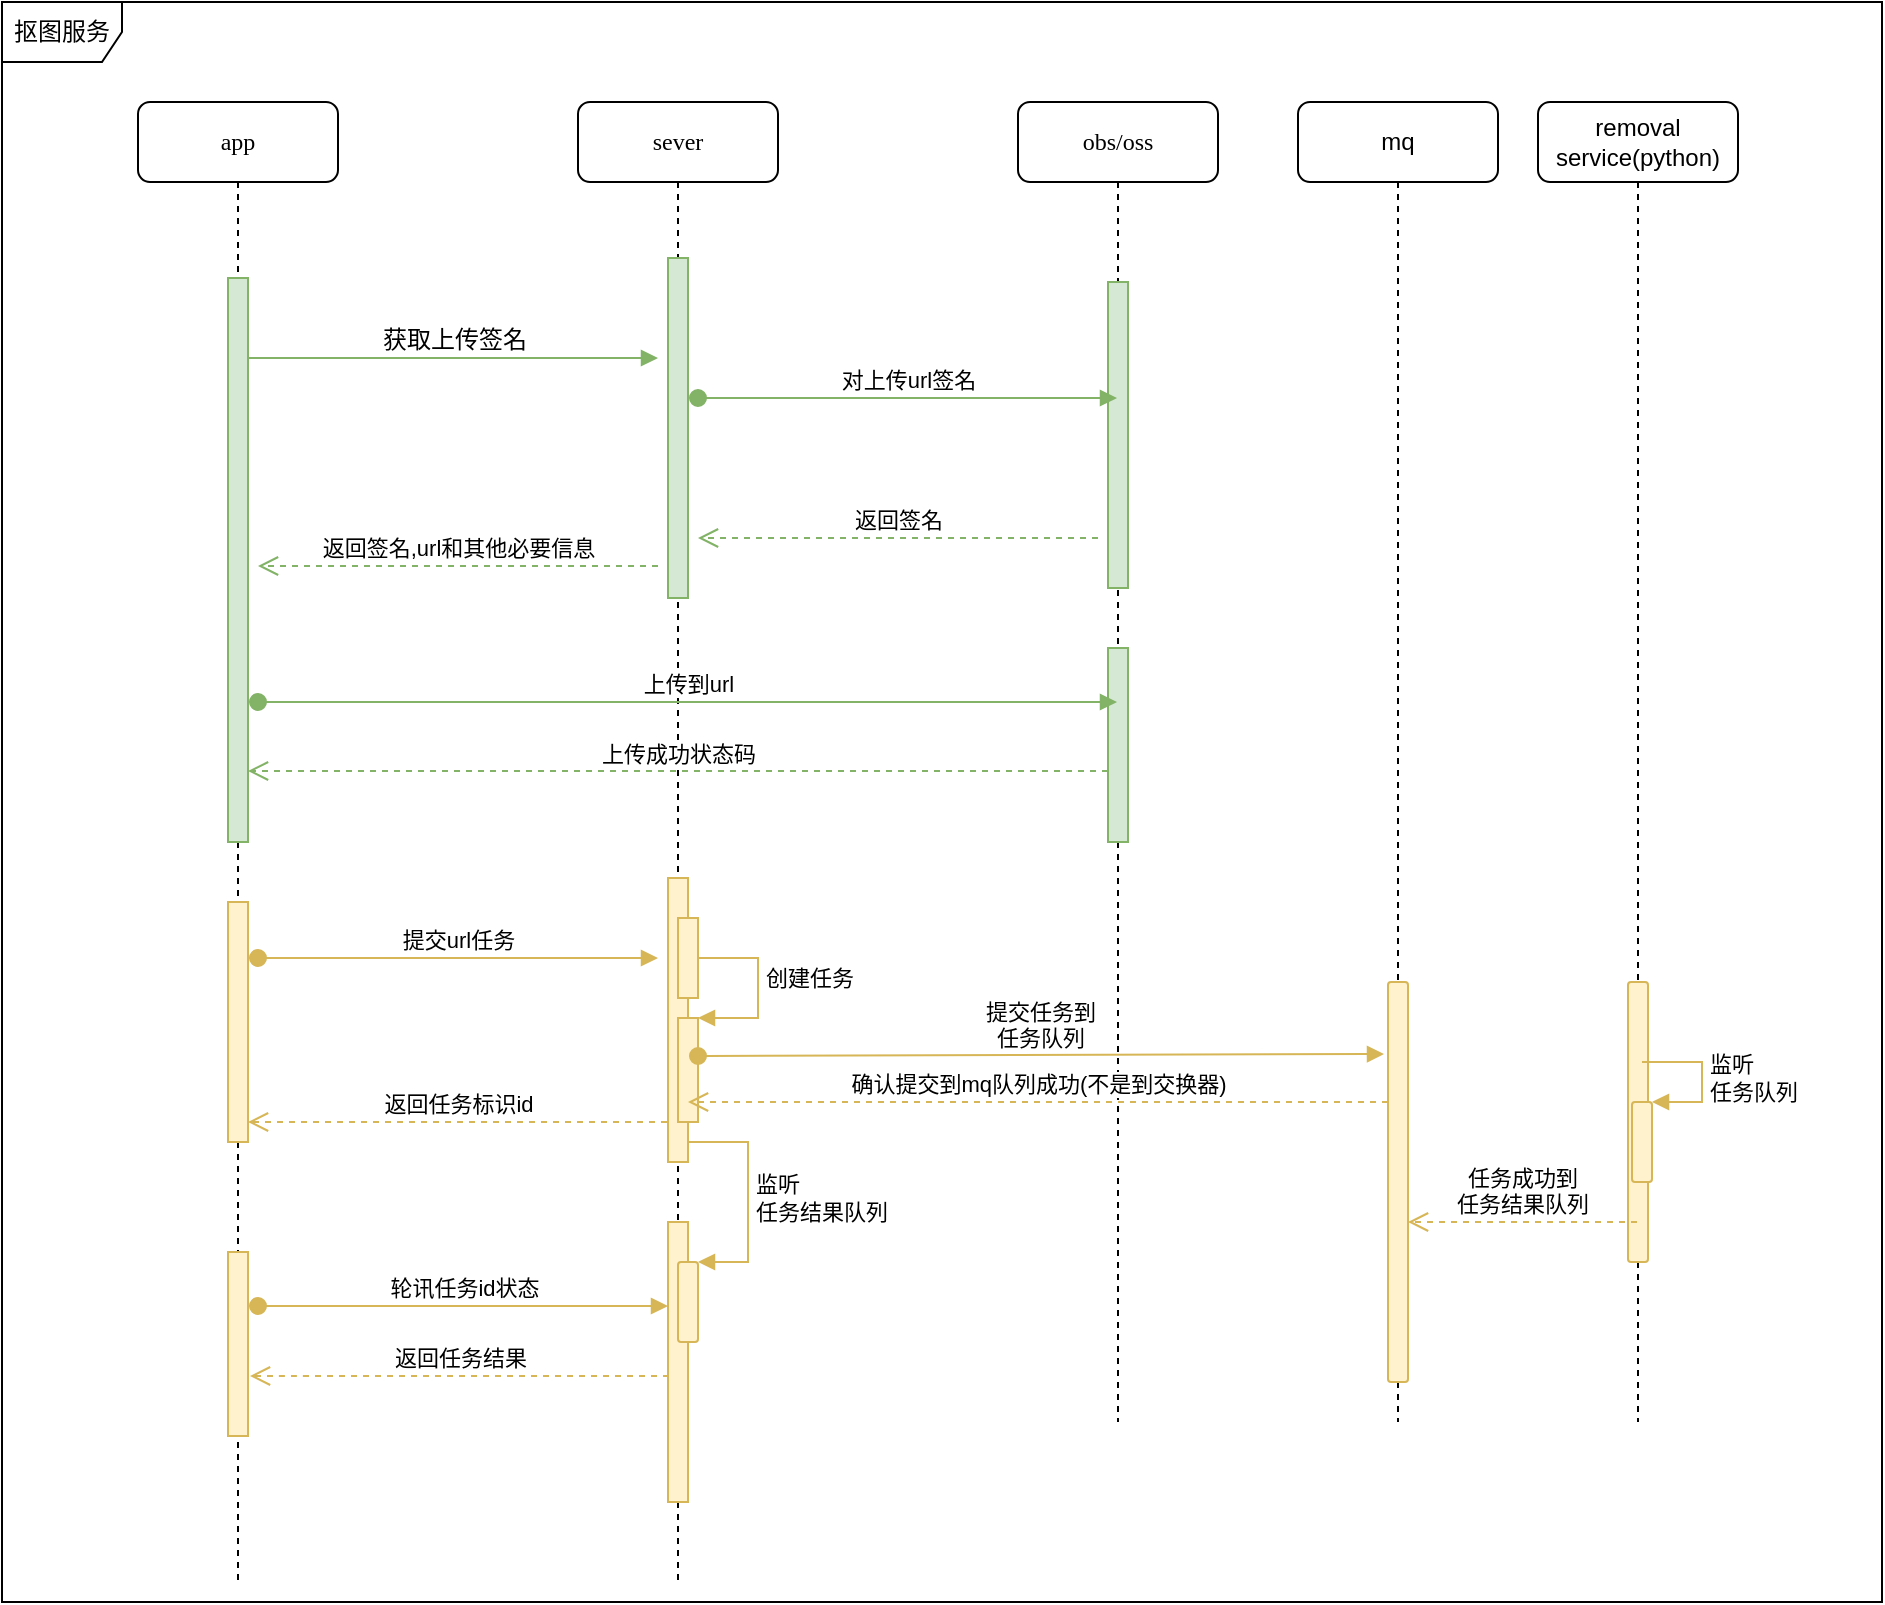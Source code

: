 <mxfile version="14.7.5" type="github">
  <diagram name="Page-1" id="13e1069c-82ec-6db2-03f1-153e76fe0fe0">
    <mxGraphModel dx="1422" dy="866" grid="1" gridSize="10" guides="1" tooltips="1" connect="1" arrows="1" fold="1" page="1" pageScale="1" pageWidth="1100" pageHeight="850" background="none" math="0" shadow="0">
      <root>
        <mxCell id="0" />
        <mxCell id="1" parent="0" />
        <mxCell id="7baba1c4bc27f4b0-2" value="sever&lt;br&gt;" style="shape=umlLifeline;perimeter=lifelinePerimeter;whiteSpace=wrap;html=1;container=1;collapsible=0;recursiveResize=0;outlineConnect=0;rounded=1;shadow=0;comic=0;labelBackgroundColor=none;strokeWidth=1;fontFamily=Verdana;fontSize=12;align=center;" parent="1" vertex="1">
          <mxGeometry x="398" y="60" width="100" height="740" as="geometry" />
        </mxCell>
        <mxCell id="KrJD1M74X-GiAtT-vPwU-2" value="" style="html=1;points=[];perimeter=orthogonalPerimeter;fillColor=#d5e8d4;strokeColor=#82b366;" parent="7baba1c4bc27f4b0-2" vertex="1">
          <mxGeometry x="45" y="78" width="10" height="170" as="geometry" />
        </mxCell>
        <mxCell id="KrJD1M74X-GiAtT-vPwU-12" value="" style="html=1;points=[];perimeter=orthogonalPerimeter;fillColor=#fff2cc;strokeColor=#d6b656;" parent="7baba1c4bc27f4b0-2" vertex="1">
          <mxGeometry x="45" y="388" width="10" height="142" as="geometry" />
        </mxCell>
        <mxCell id="KrJD1M74X-GiAtT-vPwU-19" value="" style="html=1;points=[];perimeter=orthogonalPerimeter;fillColor=#fff2cc;strokeColor=#d6b656;" parent="7baba1c4bc27f4b0-2" vertex="1">
          <mxGeometry x="45" y="560" width="10" height="140" as="geometry" />
        </mxCell>
        <mxCell id="t9RbnjW_wrMgY7pvLfbR-1" value="" style="html=1;points=[];perimeter=orthogonalPerimeter;fillColor=#fff2cc;strokeColor=#d6b656;" parent="7baba1c4bc27f4b0-2" vertex="1">
          <mxGeometry x="50" y="458" width="10" height="52" as="geometry" />
        </mxCell>
        <mxCell id="t9RbnjW_wrMgY7pvLfbR-2" value="创建任务" style="edgeStyle=orthogonalEdgeStyle;html=1;align=left;spacingLeft=2;endArrow=block;rounded=0;entryX=1;entryY=0;fillColor=#fff2cc;strokeColor=#d6b656;" parent="7baba1c4bc27f4b0-2" target="t9RbnjW_wrMgY7pvLfbR-1" edge="1">
          <mxGeometry relative="1" as="geometry">
            <mxPoint x="60" y="438" as="sourcePoint" />
            <Array as="points">
              <mxPoint x="60" y="428" />
              <mxPoint x="90" y="428" />
              <mxPoint x="90" y="458" />
            </Array>
          </mxGeometry>
        </mxCell>
        <mxCell id="t9RbnjW_wrMgY7pvLfbR-3" value="" style="html=1;points=[];perimeter=orthogonalPerimeter;fillColor=#fff2cc;strokeColor=#d6b656;" parent="7baba1c4bc27f4b0-2" vertex="1">
          <mxGeometry x="50" y="408" width="10" height="40" as="geometry" />
        </mxCell>
        <mxCell id="RCTlOwdvPqw-aKPow7Ji-30" value="" style="html=1;points=[];perimeter=orthogonalPerimeter;rounded=1;fillColor=#fff2cc;strokeColor=#d6b656;" vertex="1" parent="7baba1c4bc27f4b0-2">
          <mxGeometry x="50" y="580" width="10" height="40" as="geometry" />
        </mxCell>
        <mxCell id="RCTlOwdvPqw-aKPow7Ji-31" value="监听&lt;br&gt;任务结果队列" style="edgeStyle=orthogonalEdgeStyle;html=1;align=left;spacingLeft=2;endArrow=block;rounded=0;entryX=1;entryY=0;fillColor=#fff2cc;strokeColor=#d6b656;" edge="1" target="RCTlOwdvPqw-aKPow7Ji-30" parent="7baba1c4bc27f4b0-2">
          <mxGeometry relative="1" as="geometry">
            <mxPoint x="55" y="520" as="sourcePoint" />
            <Array as="points">
              <mxPoint x="85" y="520" />
            </Array>
          </mxGeometry>
        </mxCell>
        <mxCell id="7baba1c4bc27f4b0-4" value="obs/oss&lt;br&gt;" style="shape=umlLifeline;perimeter=lifelinePerimeter;whiteSpace=wrap;html=1;container=1;collapsible=0;recursiveResize=0;outlineConnect=0;rounded=1;shadow=0;comic=0;labelBackgroundColor=none;strokeWidth=1;fontFamily=Verdana;fontSize=12;align=center;" parent="1" vertex="1">
          <mxGeometry x="618" y="60" width="100" height="660" as="geometry" />
        </mxCell>
        <mxCell id="7baba1c4bc27f4b0-22" value="" style="html=1;points=[];perimeter=orthogonalPerimeter;rounded=0;shadow=0;comic=0;labelBackgroundColor=none;strokeWidth=1;fontFamily=Verdana;fontSize=12;align=center;fillColor=#d5e8d4;strokeColor=#82b366;" parent="7baba1c4bc27f4b0-4" vertex="1">
          <mxGeometry x="45" y="90" width="10" height="153" as="geometry" />
        </mxCell>
        <mxCell id="KrJD1M74X-GiAtT-vPwU-10" value="" style="html=1;points=[];perimeter=orthogonalPerimeter;fillColor=#d5e8d4;strokeColor=#82b366;" parent="7baba1c4bc27f4b0-4" vertex="1">
          <mxGeometry x="45" y="273" width="10" height="97" as="geometry" />
        </mxCell>
        <mxCell id="7baba1c4bc27f4b0-8" value="app" style="shape=umlLifeline;perimeter=lifelinePerimeter;whiteSpace=wrap;html=1;container=1;collapsible=0;recursiveResize=0;outlineConnect=0;rounded=1;shadow=0;comic=0;labelBackgroundColor=none;strokeWidth=1;fontFamily=Verdana;fontSize=12;align=center;" parent="1" vertex="1">
          <mxGeometry x="178" y="60" width="100" height="740" as="geometry" />
        </mxCell>
        <mxCell id="7baba1c4bc27f4b0-9" value="" style="html=1;points=[];perimeter=orthogonalPerimeter;rounded=0;shadow=0;comic=0;labelBackgroundColor=none;strokeWidth=1;fontFamily=Verdana;fontSize=12;align=center;fillColor=#d5e8d4;strokeColor=#82b366;" parent="7baba1c4bc27f4b0-8" vertex="1">
          <mxGeometry x="45" y="88" width="10" height="282" as="geometry" />
        </mxCell>
        <mxCell id="KrJD1M74X-GiAtT-vPwU-16" value="" style="html=1;points=[];perimeter=orthogonalPerimeter;fillColor=#fff2cc;strokeColor=#d6b656;" parent="7baba1c4bc27f4b0-8" vertex="1">
          <mxGeometry x="45" y="575" width="10" height="92" as="geometry" />
        </mxCell>
        <mxCell id="7baba1c4bc27f4b0-23" value="获取上传签名&lt;br&gt;" style="html=1;verticalAlign=bottom;endArrow=block;labelBackgroundColor=none;fontFamily=Verdana;fontSize=12;fillColor=#d5e8d4;strokeColor=#82b366;" parent="1" source="7baba1c4bc27f4b0-9" edge="1">
          <mxGeometry relative="1" as="geometry">
            <mxPoint x="588" y="308" as="sourcePoint" />
            <mxPoint x="438" y="188" as="targetPoint" />
            <Array as="points">
              <mxPoint x="358" y="188" />
            </Array>
          </mxGeometry>
        </mxCell>
        <mxCell id="KrJD1M74X-GiAtT-vPwU-3" value="对上传url签名&lt;br&gt;" style="html=1;verticalAlign=bottom;startArrow=oval;startFill=1;endArrow=block;startSize=8;fillColor=#d5e8d4;strokeColor=#82b366;" parent="1" edge="1">
          <mxGeometry width="60" relative="1" as="geometry">
            <mxPoint x="458" y="208" as="sourcePoint" />
            <mxPoint x="667.5" y="208" as="targetPoint" />
          </mxGeometry>
        </mxCell>
        <mxCell id="KrJD1M74X-GiAtT-vPwU-5" value="返回签名&lt;br&gt;" style="html=1;verticalAlign=bottom;endArrow=open;dashed=1;endSize=8;fillColor=#d5e8d4;strokeColor=#82b366;" parent="1" edge="1">
          <mxGeometry relative="1" as="geometry">
            <mxPoint x="658" y="278" as="sourcePoint" />
            <mxPoint x="458" y="278" as="targetPoint" />
          </mxGeometry>
        </mxCell>
        <mxCell id="KrJD1M74X-GiAtT-vPwU-6" value="返回签名,url和其他必要信息" style="html=1;verticalAlign=bottom;endArrow=open;dashed=1;endSize=8;fillColor=#d5e8d4;strokeColor=#82b366;" parent="1" edge="1">
          <mxGeometry relative="1" as="geometry">
            <mxPoint x="438" y="292" as="sourcePoint" />
            <mxPoint x="238" y="292" as="targetPoint" />
          </mxGeometry>
        </mxCell>
        <mxCell id="KrJD1M74X-GiAtT-vPwU-9" value="上传到url" style="html=1;verticalAlign=bottom;startArrow=oval;startFill=1;endArrow=block;startSize=8;fillColor=#d5e8d4;strokeColor=#82b366;" parent="1" edge="1">
          <mxGeometry width="60" relative="1" as="geometry">
            <mxPoint x="238" y="360" as="sourcePoint" />
            <mxPoint x="667.5" y="360" as="targetPoint" />
          </mxGeometry>
        </mxCell>
        <mxCell id="KrJD1M74X-GiAtT-vPwU-11" value="上传成功状态码" style="html=1;verticalAlign=bottom;endArrow=open;dashed=1;endSize=8;fillColor=#d5e8d4;strokeColor=#82b366;" parent="1" edge="1">
          <mxGeometry relative="1" as="geometry">
            <mxPoint x="663" y="394.5" as="sourcePoint" />
            <mxPoint x="233" y="394.5" as="targetPoint" />
            <Array as="points">
              <mxPoint x="613" y="394.5" />
            </Array>
          </mxGeometry>
        </mxCell>
        <mxCell id="KrJD1M74X-GiAtT-vPwU-14" value="提交url任务" style="html=1;verticalAlign=bottom;startArrow=oval;startFill=1;endArrow=block;startSize=8;fillColor=#fff2cc;strokeColor=#d6b656;" parent="1" edge="1">
          <mxGeometry width="60" relative="1" as="geometry">
            <mxPoint x="238" y="488" as="sourcePoint" />
            <mxPoint x="438" y="488" as="targetPoint" />
          </mxGeometry>
        </mxCell>
        <mxCell id="KrJD1M74X-GiAtT-vPwU-15" value="返回任务标识id" style="html=1;verticalAlign=bottom;endArrow=open;dashed=1;endSize=8;fillColor=#fff2cc;strokeColor=#d6b656;" parent="1" edge="1">
          <mxGeometry relative="1" as="geometry">
            <mxPoint x="442.5" y="570" as="sourcePoint" />
            <mxPoint x="233" y="570" as="targetPoint" />
          </mxGeometry>
        </mxCell>
        <mxCell id="KrJD1M74X-GiAtT-vPwU-18" value="轮讯任务id状态" style="html=1;verticalAlign=bottom;startArrow=oval;startFill=1;endArrow=block;startSize=8;fillColor=#fff2cc;strokeColor=#d6b656;" parent="1" edge="1">
          <mxGeometry width="60" relative="1" as="geometry">
            <mxPoint x="238" y="662" as="sourcePoint" />
            <mxPoint x="443" y="662" as="targetPoint" />
            <Array as="points">
              <mxPoint x="398" y="662" />
            </Array>
          </mxGeometry>
        </mxCell>
        <mxCell id="KrJD1M74X-GiAtT-vPwU-20" value="返回任务结果" style="html=1;verticalAlign=bottom;endArrow=open;dashed=1;endSize=8;fillColor=#fff2cc;strokeColor=#d6b656;" parent="1" edge="1">
          <mxGeometry relative="1" as="geometry">
            <mxPoint x="443.5" y="697" as="sourcePoint" />
            <mxPoint x="234" y="697" as="targetPoint" />
            <Array as="points">
              <mxPoint x="254" y="697" />
            </Array>
          </mxGeometry>
        </mxCell>
        <mxCell id="t9RbnjW_wrMgY7pvLfbR-4" value="" style="html=1;points=[];perimeter=orthogonalPerimeter;fillColor=#fff2cc;strokeColor=#d6b656;" parent="1" vertex="1">
          <mxGeometry x="223" y="460" width="10" height="120" as="geometry" />
        </mxCell>
        <mxCell id="RCTlOwdvPqw-aKPow7Ji-3" value="removal service(python)" style="shape=umlLifeline;perimeter=lifelinePerimeter;whiteSpace=wrap;html=1;container=1;collapsible=0;recursiveResize=0;outlineConnect=0;rounded=1;" vertex="1" parent="1">
          <mxGeometry x="878" y="60" width="100" height="660" as="geometry" />
        </mxCell>
        <mxCell id="RCTlOwdvPqw-aKPow7Ji-4" value="" style="html=1;points=[];perimeter=orthogonalPerimeter;rounded=1;fillColor=#fff2cc;strokeColor=#d6b656;" vertex="1" parent="1">
          <mxGeometry x="923" y="500" width="10" height="140" as="geometry" />
        </mxCell>
        <mxCell id="RCTlOwdvPqw-aKPow7Ji-5" value="提交任务到&lt;br&gt;任务队列" style="html=1;verticalAlign=bottom;startArrow=oval;startFill=1;endArrow=block;startSize=8;entryX=-0.2;entryY=0.475;entryDx=0;entryDy=0;entryPerimeter=0;fillColor=#fff2cc;strokeColor=#d6b656;" edge="1" parent="1">
          <mxGeometry width="60" relative="1" as="geometry">
            <mxPoint x="458" y="537" as="sourcePoint" />
            <mxPoint x="801" y="536" as="targetPoint" />
          </mxGeometry>
        </mxCell>
        <mxCell id="RCTlOwdvPqw-aKPow7Ji-6" value="mq&lt;br&gt;" style="shape=umlLifeline;perimeter=lifelinePerimeter;whiteSpace=wrap;html=1;container=1;collapsible=0;recursiveResize=0;outlineConnect=0;rounded=1;" vertex="1" parent="1">
          <mxGeometry x="758" y="60" width="100" height="660" as="geometry" />
        </mxCell>
        <mxCell id="RCTlOwdvPqw-aKPow7Ji-7" value="" style="html=1;points=[];perimeter=orthogonalPerimeter;rounded=1;fillColor=#fff2cc;strokeColor=#d6b656;" vertex="1" parent="1">
          <mxGeometry x="803" y="500" width="10" height="200" as="geometry" />
        </mxCell>
        <mxCell id="RCTlOwdvPqw-aKPow7Ji-9" value="确认提交到mq队列成功(不是到交换器)" style="html=1;verticalAlign=bottom;endArrow=open;dashed=1;endSize=8;fillColor=#fff2cc;strokeColor=#d6b656;" edge="1" parent="1">
          <mxGeometry relative="1" as="geometry">
            <mxPoint x="803" y="560" as="sourcePoint" />
            <mxPoint x="453" y="560" as="targetPoint" />
          </mxGeometry>
        </mxCell>
        <mxCell id="RCTlOwdvPqw-aKPow7Ji-32" value="任务成功到&lt;br&gt;任务结果队列" style="html=1;verticalAlign=bottom;endArrow=open;dashed=1;endSize=8;fillColor=#fff2cc;strokeColor=#d6b656;" edge="1" parent="1" source="RCTlOwdvPqw-aKPow7Ji-3">
          <mxGeometry relative="1" as="geometry">
            <mxPoint x="893" y="620" as="sourcePoint" />
            <mxPoint x="813" y="620" as="targetPoint" />
          </mxGeometry>
        </mxCell>
        <mxCell id="RCTlOwdvPqw-aKPow7Ji-34" value="" style="html=1;points=[];perimeter=orthogonalPerimeter;rounded=1;fillColor=#fff2cc;strokeColor=#d6b656;" vertex="1" parent="1">
          <mxGeometry x="925" y="560" width="10" height="40" as="geometry" />
        </mxCell>
        <mxCell id="RCTlOwdvPqw-aKPow7Ji-35" value="监听&lt;br&gt;任务队列" style="edgeStyle=orthogonalEdgeStyle;html=1;align=left;spacingLeft=2;endArrow=block;rounded=0;entryX=1;entryY=0;fillColor=#fff2cc;strokeColor=#d6b656;" edge="1" target="RCTlOwdvPqw-aKPow7Ji-34" parent="1">
          <mxGeometry relative="1" as="geometry">
            <mxPoint x="930" y="540" as="sourcePoint" />
            <Array as="points">
              <mxPoint x="960" y="540" />
            </Array>
          </mxGeometry>
        </mxCell>
        <mxCell id="RCTlOwdvPqw-aKPow7Ji-36" value="抠图服务" style="shape=umlFrame;whiteSpace=wrap;html=1;rounded=1;" vertex="1" parent="1">
          <mxGeometry x="110" y="10" width="940" height="800" as="geometry" />
        </mxCell>
      </root>
    </mxGraphModel>
  </diagram>
</mxfile>
